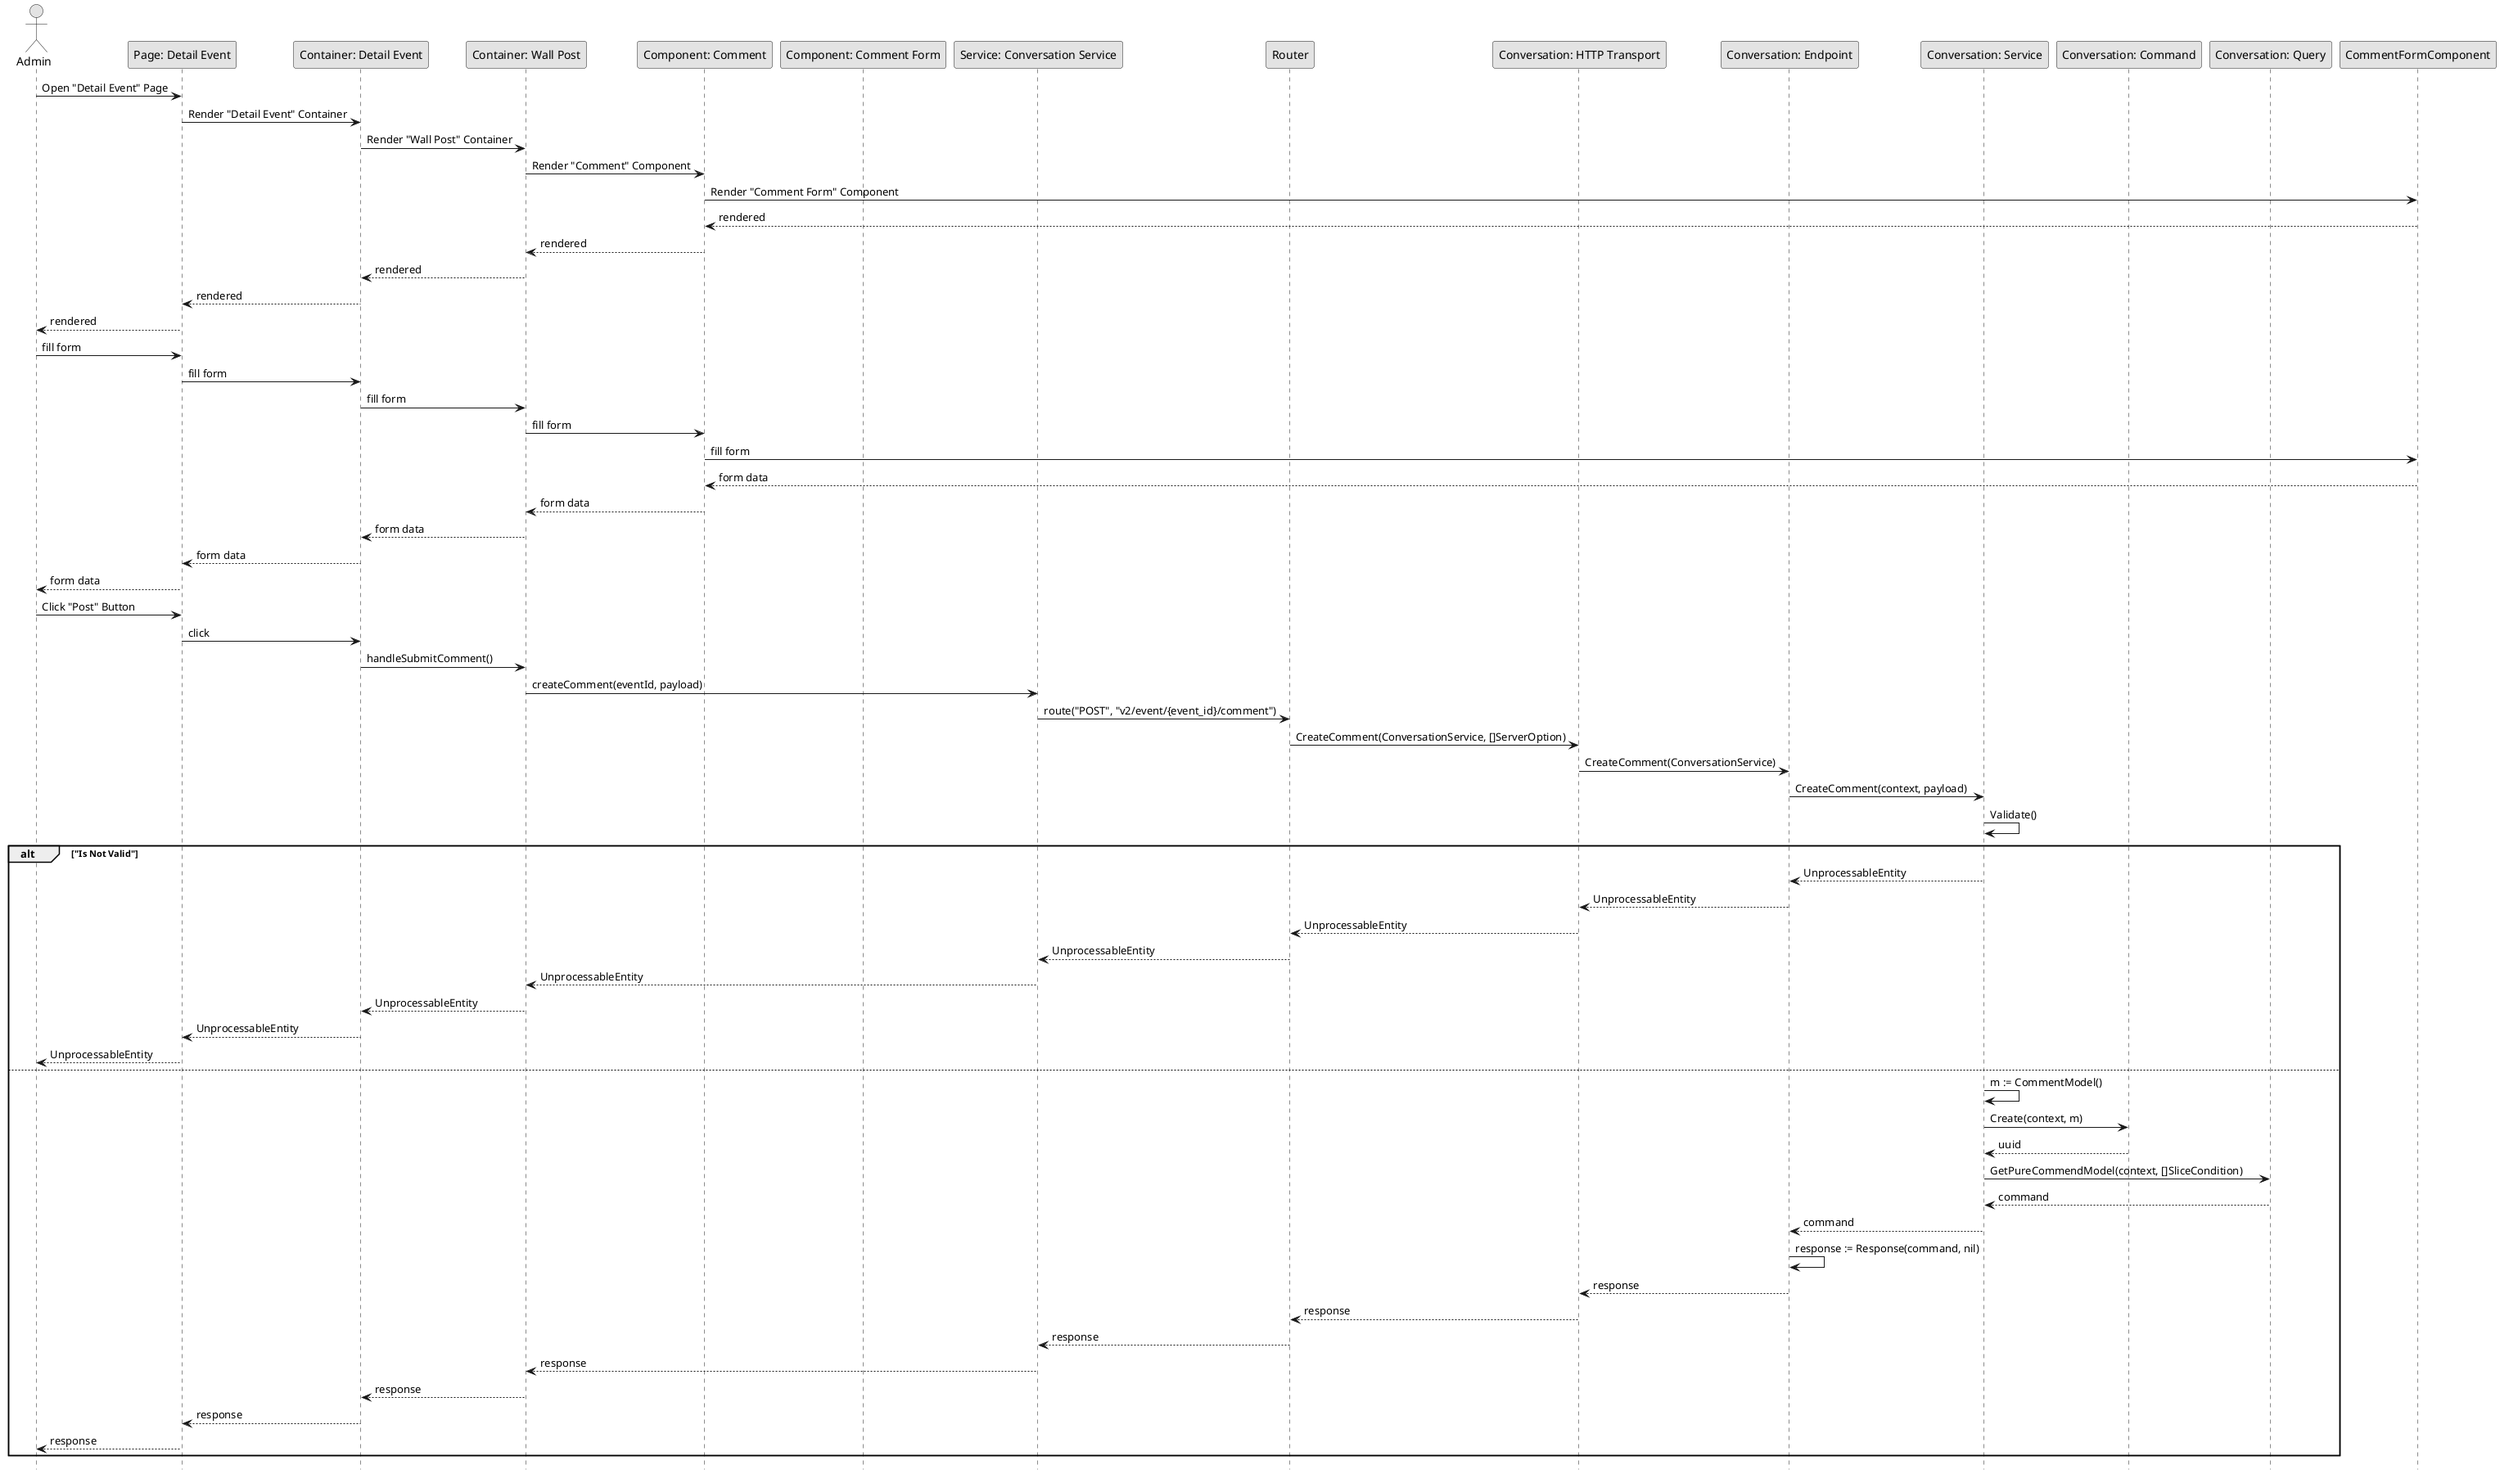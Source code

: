 @startuml PostComment

skinparam Monochrome true
skinparam Shadowing false
hide footbox

actor "Admin" as Admin
participant "Page: Detail Event" as DetailEventPage
participant "Container: Detail Event" as DetailEventContainer
participant "Container: Wall Post" as WallPostContainer
participant "Component: Comment" as CommentComponent
participant "Component: Comment Form" as CommentForm
participant "Service: Conversation Service" as FEConversationService
participant "Router" as Router
participant "Conversation: HTTP Transport" as ConversationHTTPTransport
participant "Conversation: Endpoint" as ConversationEndpoint
participant "Conversation: Service" as ConversationService
participant "Conversation: Command" as ConversationCommand
participant "Conversation: Query" as ConversationQuery

Admin->DetailEventPage: Open "Detail Event" Page
DetailEventPage->DetailEventContainer: Render "Detail Event" Container
DetailEventContainer->WallPostContainer: Render "Wall Post" Container
WallPostContainer->CommentComponent: Render "Comment" Component
CommentComponent->CommentFormComponent: Render "Comment Form" Component
CommentFormComponent-->CommentComponent: rendered
CommentComponent-->WallPostContainer: rendered
WallPostContainer-->DetailEventContainer: rendered
DetailEventContainer-->DetailEventPage: rendered
DetailEventPage-->Admin: rendered

Admin->DetailEventPage: fill form
DetailEventPage->DetailEventContainer: fill form
DetailEventContainer->WallPostContainer: fill form
WallPostContainer->CommentComponent: fill form
CommentComponent->CommentFormComponent: fill form
CommentFormComponent-->CommentComponent: form data
CommentComponent-->WallPostContainer: form data
WallPostContainer-->DetailEventContainer: form data
DetailEventContainer-->DetailEventPage: form data
DetailEventPage-->Admin: form data

Admin->DetailEventPage: Click "Post" Button
DetailEventPage->DetailEventContainer: click
DetailEventContainer->WallPostContainer: handleSubmitComment()
WallPostContainer->FEConversationService: createComment(eventId, payload)
FEConversationService->Router: route("POST", "v2/event/{event_id}/comment")
Router->ConversationHTTPTransport: CreateComment(ConversationService, []ServerOption)
ConversationHTTPTransport->ConversationEndpoint: CreateComment(ConversationService)
ConversationEndpoint->ConversationService: CreateComment(context, payload)
ConversationService->ConversationService: Validate()

alt "Is Not Valid"
    ConversationService-->ConversationEndpoint: UnprocessableEntity
    ConversationEndpoint-->ConversationHTTPTransport: UnprocessableEntity
    ConversationHTTPTransport-->Router: UnprocessableEntity
    Router-->FEConversationService: UnprocessableEntity
    FEConversationService-->WallPostContainer: UnprocessableEntity
    WallPostContainer-->DetailEventContainer: UnprocessableEntity
    DetailEventContainer-->DetailEventPage: UnprocessableEntity
    DetailEventPage-->Admin: UnprocessableEntity
else
    ConversationService->ConversationService: m := CommentModel()
    ConversationService->ConversationCommand: Create(context, m)
    ConversationCommand-->ConversationService: uuid

    ConversationService->ConversationQuery: GetPureCommendModel(context, []SliceCondition)
    ConversationQuery-->ConversationService: command

    ConversationService-->ConversationEndpoint: command
    ConversationEndpoint->ConversationEndpoint: response := Response(command, nil)
    ConversationEndpoint-->ConversationHTTPTransport: response
    ConversationHTTPTransport-->Router: response
    Router-->FEConversationService: response
    FEConversationService-->WallPostContainer: response
    WallPostContainer-->DetailEventContainer: response
    DetailEventContainer-->DetailEventPage: response
    DetailEventPage-->Admin: response
end

@enduml